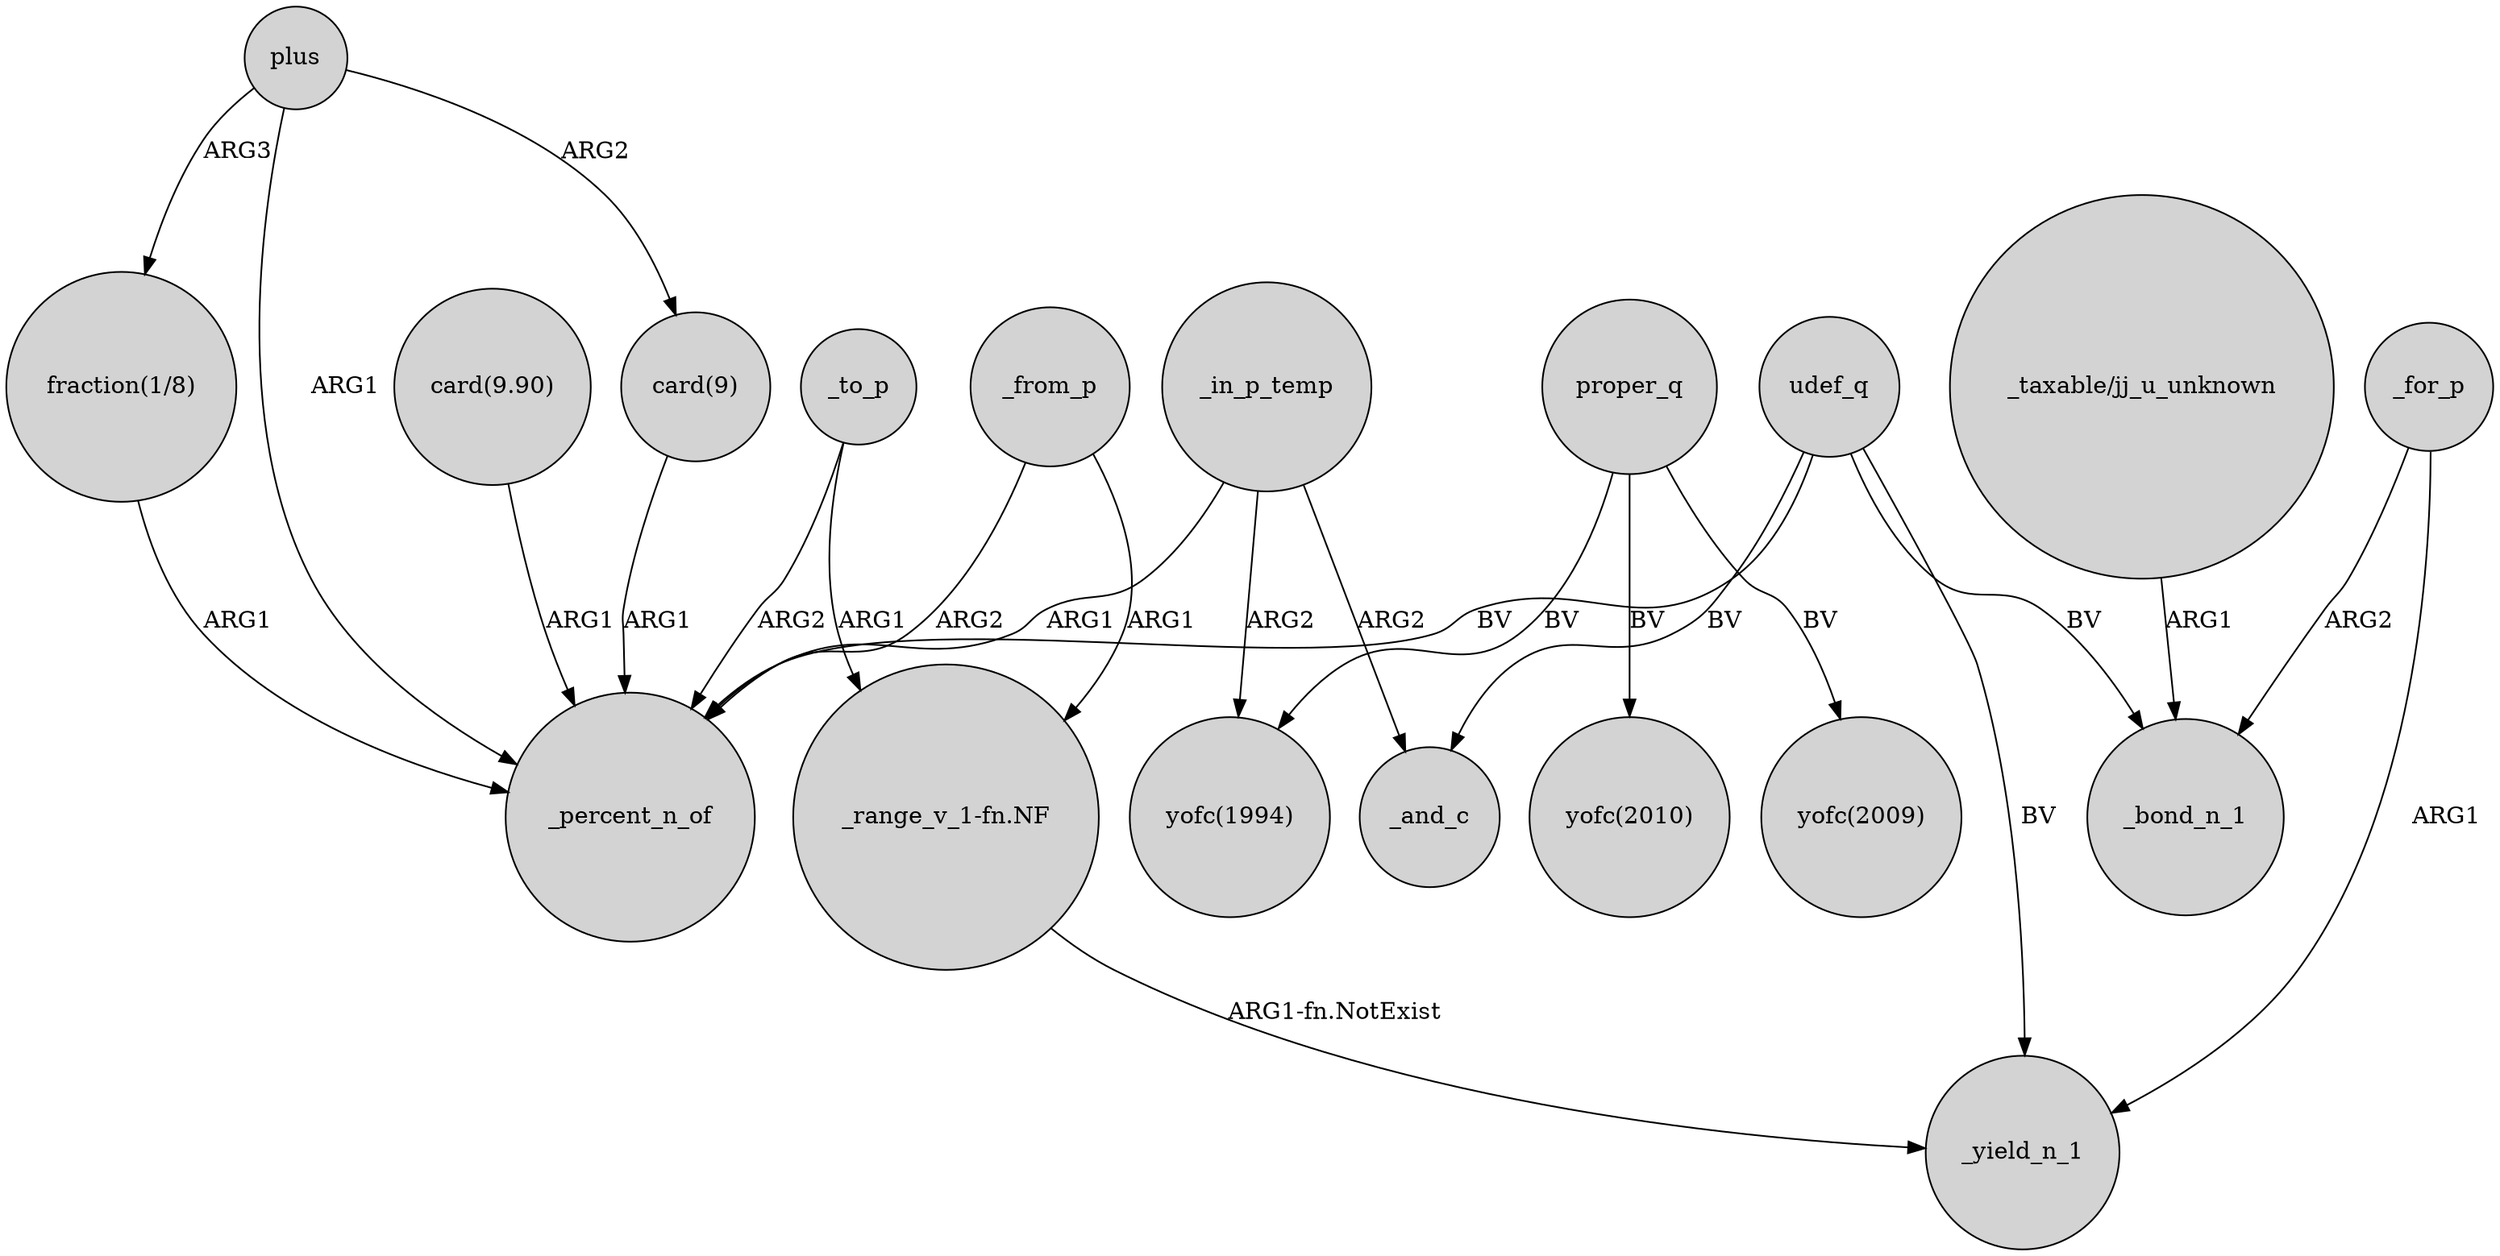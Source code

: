 digraph {
	node [shape=circle style=filled]
	"card(9)" -> _percent_n_of [label=ARG1]
	proper_q -> "yofc(2010)" [label=BV]
	"_range_v_1-fn.NF" -> _yield_n_1 [label="ARG1-fn.NotExist"]
	_in_p_temp -> "yofc(1994)" [label=ARG2]
	_in_p_temp -> _percent_n_of [label=ARG1]
	plus -> _percent_n_of [label=ARG1]
	_for_p -> _bond_n_1 [label=ARG2]
	_to_p -> "_range_v_1-fn.NF" [label=ARG1]
	proper_q -> "yofc(1994)" [label=BV]
	udef_q -> _bond_n_1 [label=BV]
	plus -> "fraction(1/8)" [label=ARG3]
	"card(9.90)" -> _percent_n_of [label=ARG1]
	_in_p_temp -> _and_c [label=ARG2]
	_to_p -> _percent_n_of [label=ARG2]
	_for_p -> _yield_n_1 [label=ARG1]
	"_taxable/jj_u_unknown" -> _bond_n_1 [label=ARG1]
	proper_q -> "yofc(2009)" [label=BV]
	_from_p -> _percent_n_of [label=ARG2]
	udef_q -> _percent_n_of [label=BV]
	"fraction(1/8)" -> _percent_n_of [label=ARG1]
	_from_p -> "_range_v_1-fn.NF" [label=ARG1]
	udef_q -> _and_c [label=BV]
	udef_q -> _yield_n_1 [label=BV]
	plus -> "card(9)" [label=ARG2]
}
